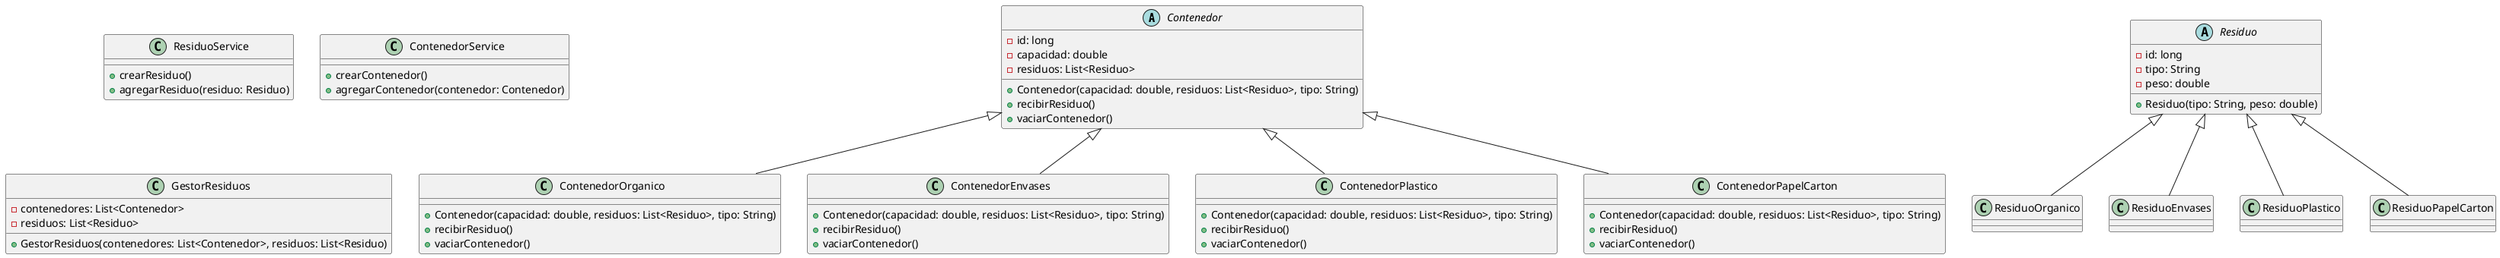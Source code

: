 @startuml

abstract class Contenedor{
    -id: long
    -capacidad: double
    -residuos: List<Residuo>
    +Contenedor(capacidad: double, residuos: List<Residuo>, tipo: String)
    +recibirResiduo()
    +vaciarContenedor()
}
class ContenedorOrganico{
    +Contenedor(capacidad: double, residuos: List<Residuo>, tipo: String)
    +recibirResiduo()
    +vaciarContenedor()
}
class ContenedorEnvases{
    +Contenedor(capacidad: double, residuos: List<Residuo>, tipo: String)
    +recibirResiduo()
    +vaciarContenedor()
}
class ContenedorPlastico{
    +Contenedor(capacidad: double, residuos: List<Residuo>, tipo: String)
    +recibirResiduo()
    +vaciarContenedor()
}
class ContenedorPapelCarton{
    +Contenedor(capacidad: double, residuos: List<Residuo>, tipo: String)
    +recibirResiduo()
    +vaciarContenedor()
}
class ContenedorEnvases extends Contenedor
class ContenedorPlastico extends Contenedor
class ContenedorPapelCarton extends Contenedor
class ContenedorOrganico extends Contenedor
abstract class Residuo{
    -id: long
    -tipo: String
    -peso: double
    +Residuo(tipo: String, peso: double)
}
class ResiduoOrganico{}
class ResiduoEnvases{}
class ResiduoPlastico{}
class ResiduoPapelCarton{}
class ResiduoOrganico extends Residuo
class ResiduoEnvases extends Residuo
class ResiduoPlastico extends Residuo
class ResiduoPapelCarton extends Residuo

class ResiduoService{
    +crearResiduo()
    +agregarResiduo(residuo: Residuo)
}
class ContenedorService{
    +crearContenedor()
    +agregarContenedor(contenedor: Contenedor)
}
class GestorResiduos{
    -contenedores: List<Contenedor>
    -residuos: List<Residuo>
    +GestorResiduos(contenedores: List<Contenedor>, residuos: List<Residuo)
}


@enduml